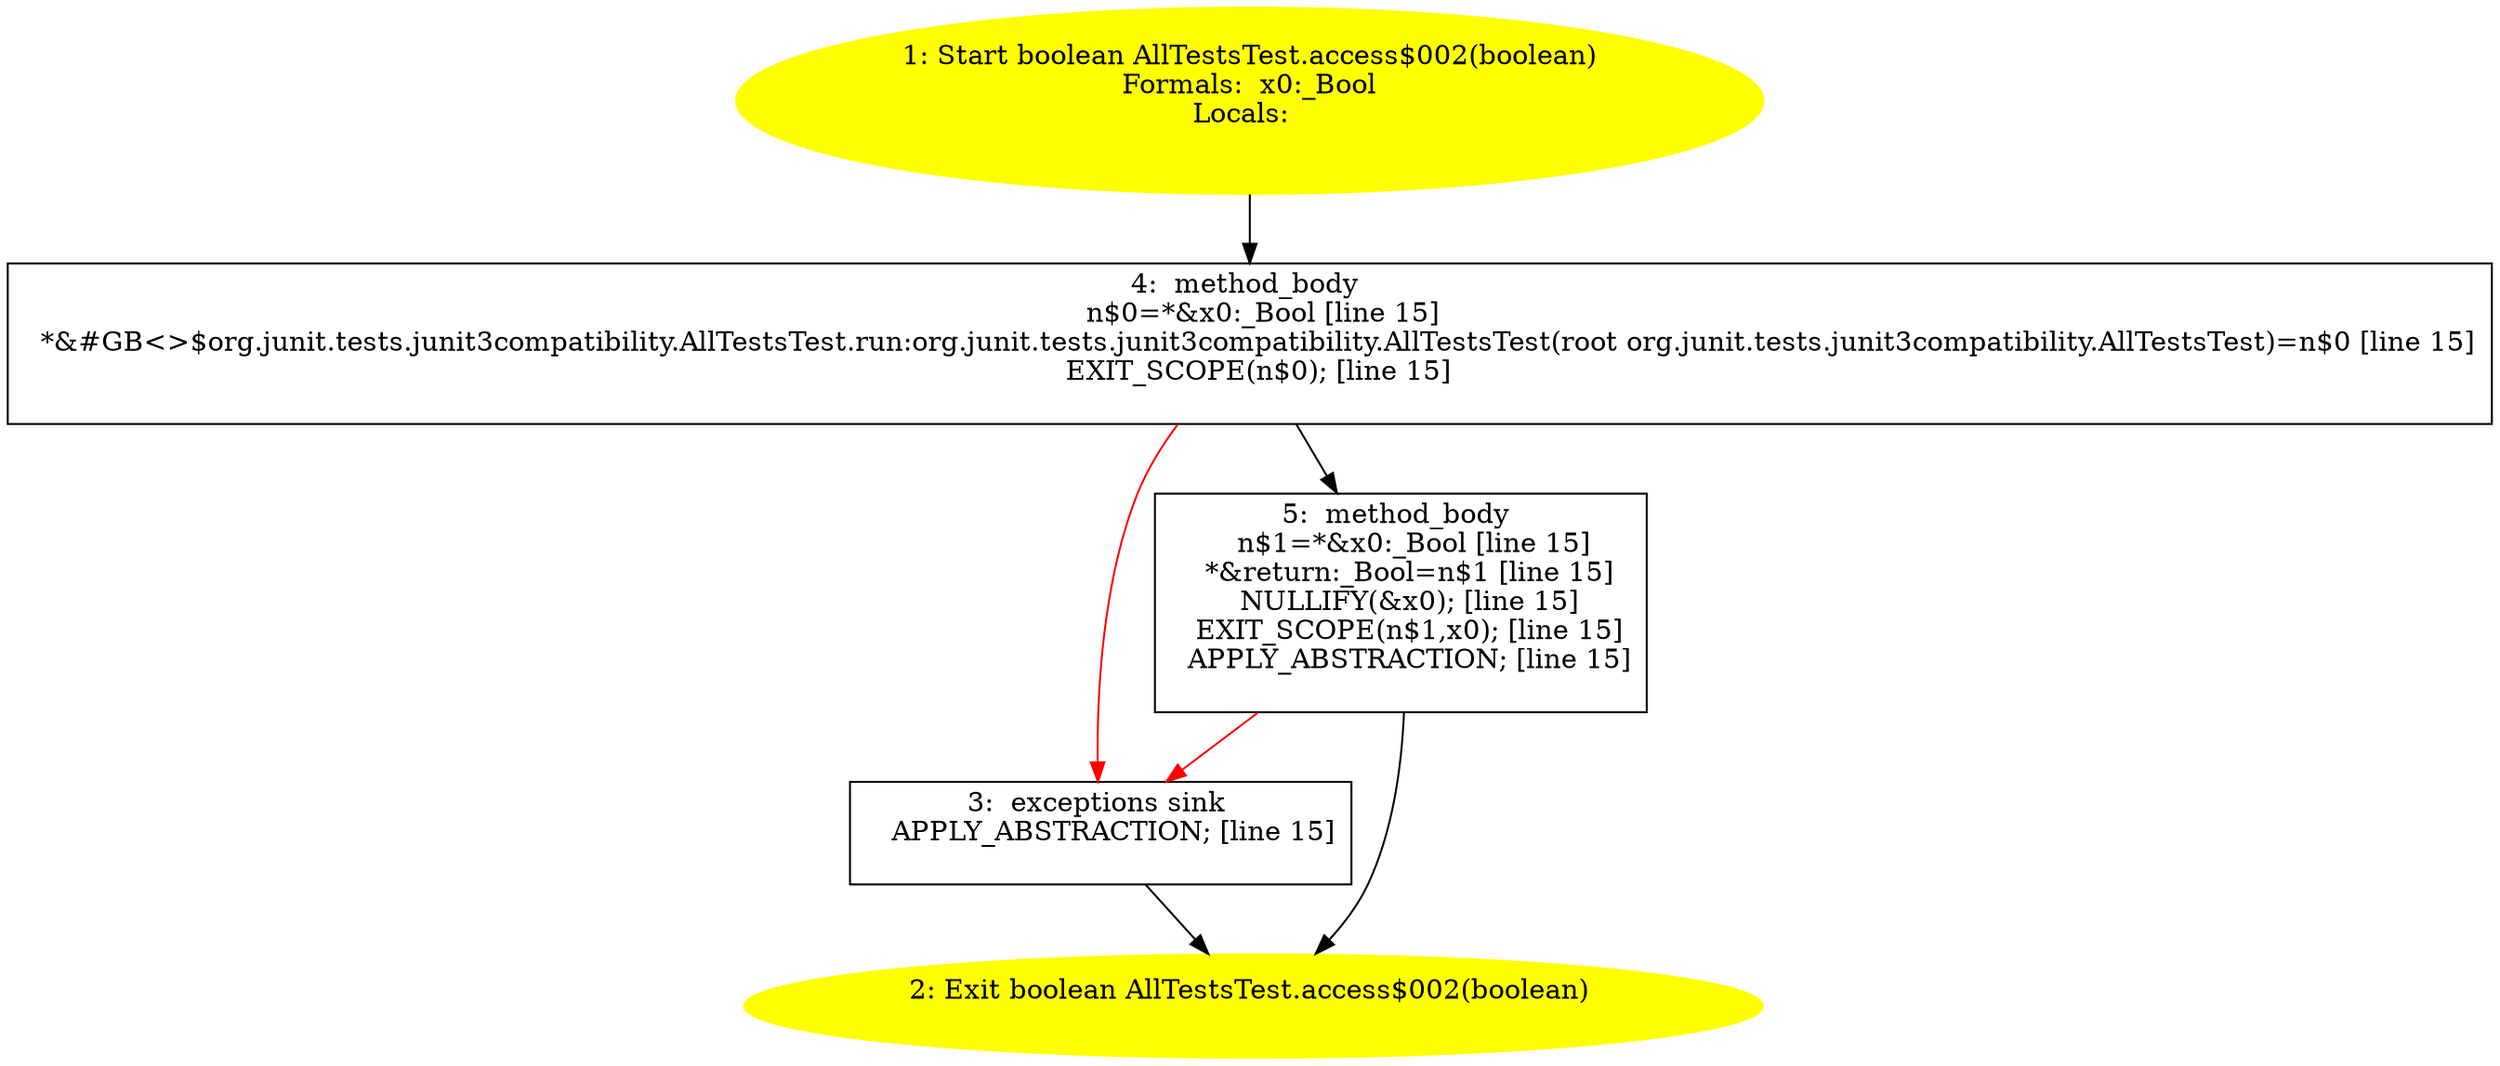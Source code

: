 /* @generated */
digraph cfg {
"org.junit.tests.junit3compatibility.AllTestsTest.access$002(boolean):boolean.fced586c2a93ae964b4f3b1d89d17ca7_1" [label="1: Start boolean AllTestsTest.access$002(boolean)\nFormals:  x0:_Bool\nLocals:  \n  " color=yellow style=filled]
	

	 "org.junit.tests.junit3compatibility.AllTestsTest.access$002(boolean):boolean.fced586c2a93ae964b4f3b1d89d17ca7_1" -> "org.junit.tests.junit3compatibility.AllTestsTest.access$002(boolean):boolean.fced586c2a93ae964b4f3b1d89d17ca7_4" ;
"org.junit.tests.junit3compatibility.AllTestsTest.access$002(boolean):boolean.fced586c2a93ae964b4f3b1d89d17ca7_2" [label="2: Exit boolean AllTestsTest.access$002(boolean) \n  " color=yellow style=filled]
	

"org.junit.tests.junit3compatibility.AllTestsTest.access$002(boolean):boolean.fced586c2a93ae964b4f3b1d89d17ca7_3" [label="3:  exceptions sink \n   APPLY_ABSTRACTION; [line 15]\n " shape="box"]
	

	 "org.junit.tests.junit3compatibility.AllTestsTest.access$002(boolean):boolean.fced586c2a93ae964b4f3b1d89d17ca7_3" -> "org.junit.tests.junit3compatibility.AllTestsTest.access$002(boolean):boolean.fced586c2a93ae964b4f3b1d89d17ca7_2" ;
"org.junit.tests.junit3compatibility.AllTestsTest.access$002(boolean):boolean.fced586c2a93ae964b4f3b1d89d17ca7_4" [label="4:  method_body \n   n$0=*&x0:_Bool [line 15]\n  *&#GB<>$org.junit.tests.junit3compatibility.AllTestsTest.run:org.junit.tests.junit3compatibility.AllTestsTest(root org.junit.tests.junit3compatibility.AllTestsTest)=n$0 [line 15]\n  EXIT_SCOPE(n$0); [line 15]\n " shape="box"]
	

	 "org.junit.tests.junit3compatibility.AllTestsTest.access$002(boolean):boolean.fced586c2a93ae964b4f3b1d89d17ca7_4" -> "org.junit.tests.junit3compatibility.AllTestsTest.access$002(boolean):boolean.fced586c2a93ae964b4f3b1d89d17ca7_5" ;
	 "org.junit.tests.junit3compatibility.AllTestsTest.access$002(boolean):boolean.fced586c2a93ae964b4f3b1d89d17ca7_4" -> "org.junit.tests.junit3compatibility.AllTestsTest.access$002(boolean):boolean.fced586c2a93ae964b4f3b1d89d17ca7_3" [color="red" ];
"org.junit.tests.junit3compatibility.AllTestsTest.access$002(boolean):boolean.fced586c2a93ae964b4f3b1d89d17ca7_5" [label="5:  method_body \n   n$1=*&x0:_Bool [line 15]\n  *&return:_Bool=n$1 [line 15]\n  NULLIFY(&x0); [line 15]\n  EXIT_SCOPE(n$1,x0); [line 15]\n  APPLY_ABSTRACTION; [line 15]\n " shape="box"]
	

	 "org.junit.tests.junit3compatibility.AllTestsTest.access$002(boolean):boolean.fced586c2a93ae964b4f3b1d89d17ca7_5" -> "org.junit.tests.junit3compatibility.AllTestsTest.access$002(boolean):boolean.fced586c2a93ae964b4f3b1d89d17ca7_2" ;
	 "org.junit.tests.junit3compatibility.AllTestsTest.access$002(boolean):boolean.fced586c2a93ae964b4f3b1d89d17ca7_5" -> "org.junit.tests.junit3compatibility.AllTestsTest.access$002(boolean):boolean.fced586c2a93ae964b4f3b1d89d17ca7_3" [color="red" ];
}
